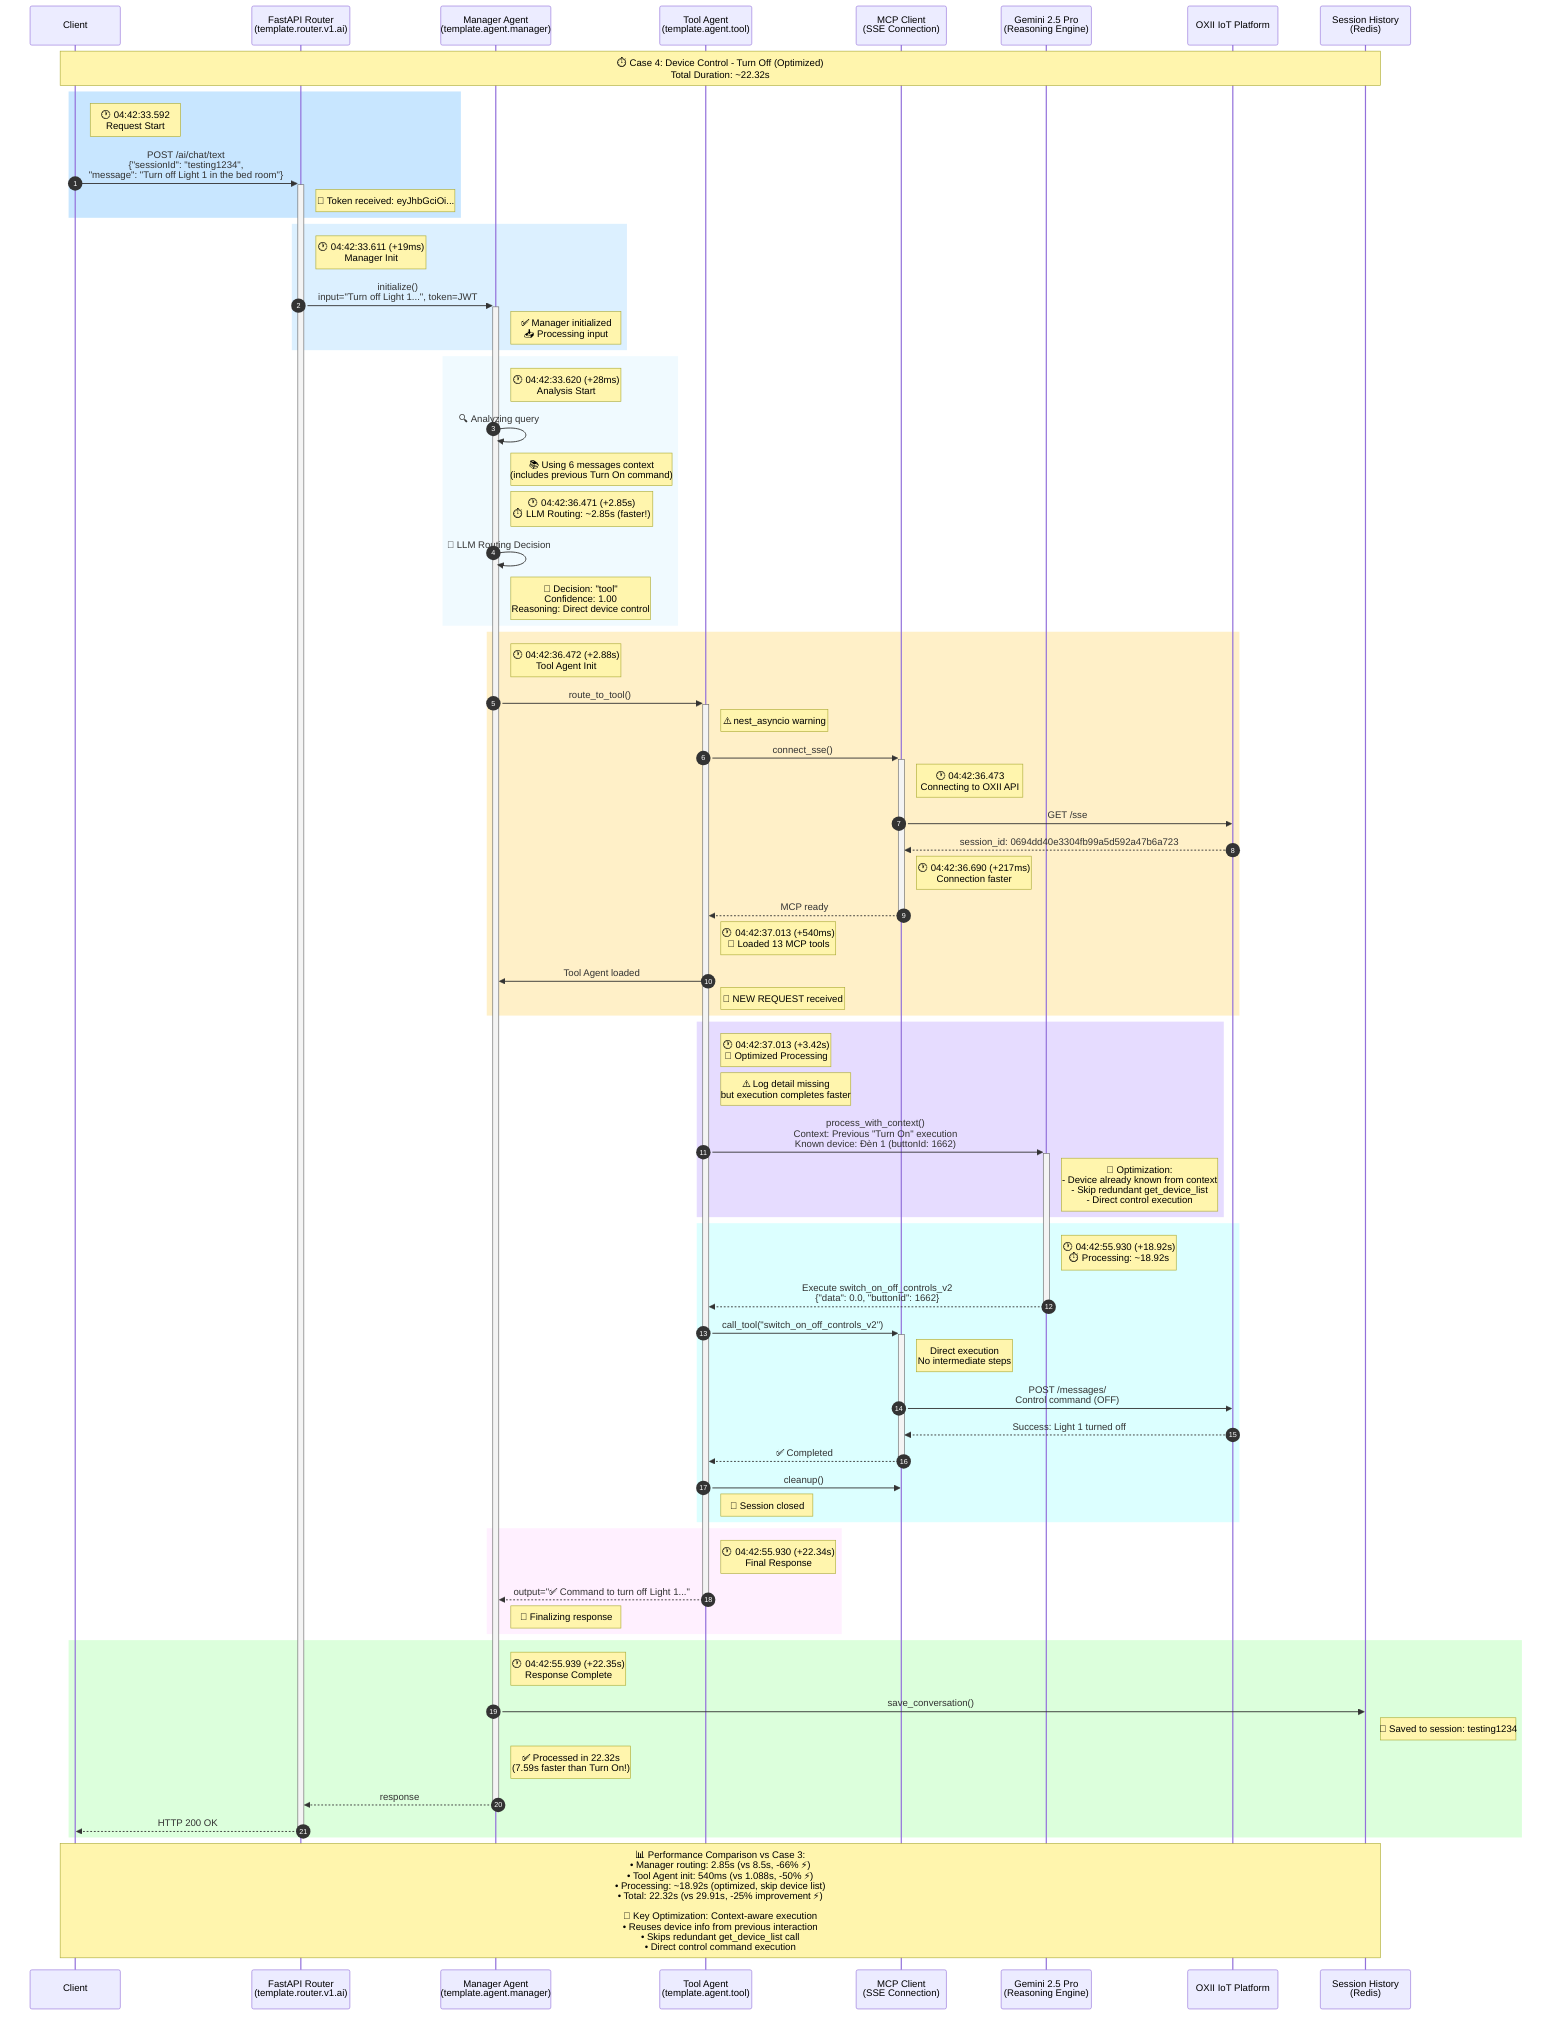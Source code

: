sequenceDiagram
    autonumber
    participant Client
    participant Router as FastAPI Router<br/>(template.router.v1.ai)
    participant Manager as Manager Agent<br/>(template.agent.manager)
    participant Tool as Tool Agent<br/>(template.agent.tool)
    participant MCP as MCP Client<br/>(SSE Connection)
    participant LLM as Gemini 2.5 Pro<br/>(Reasoning Engine)
    participant OXII as OXII IoT Platform
    participant History as Session History<br/>(Redis)

    Note over Client,History: ⏱️ Case 4: Device Control - Turn Off (Optimized)<br/>Total Duration: ~22.32s

    rect rgb(200, 230, 255)
    Note right of Client: 🕐 04:42:33.592<br/>Request Start
    Client->>+Router: POST /ai/chat/text<br/>{"sessionId": "testing1234",<br/>"message": "Turn off Light 1 in the bed room"}
    Note right of Router: 🔑 Token received: eyJhbGciOi...
    end

    rect rgb(220, 240, 255)
    Note right of Router: 🕐 04:42:33.611 (+19ms)<br/>Manager Init
    Router->>+Manager: initialize()<br/>input="Turn off Light 1...", token=JWT
    Note right of Manager: ✅ Manager initialized<br/>📥 Processing input
    end

    rect rgb(240, 250, 255)
    Note right of Manager: 🕐 04:42:33.620 (+28ms)<br/>Analysis Start
    Manager->>Manager: 🔍 Analyzing query
    Note right of Manager: 📚 Using 6 messages context<br/>(includes previous Turn On command)
    
    Note right of Manager: 🕐 04:42:36.471 (+2.85s)<br/>⏱️ LLM Routing: ~2.85s (faster!)
    Manager->>Manager: 🧠 LLM Routing Decision
    Note right of Manager: 🎯 Decision: "tool"<br/>Confidence: 1.00<br/>Reasoning: Direct device control
    end

    rect rgb(255, 240, 200)
    Note right of Manager: 🕐 04:42:36.472 (+2.88s)<br/>Tool Agent Init
    Manager->>+Tool: route_to_tool()
    Note right of Tool: ⚠️ nest_asyncio warning
    
    Tool->>+MCP: connect_sse()
    Note right of MCP: 🕐 04:42:36.473<br/>Connecting to OXII API
    MCP->>OXII: GET /sse
    OXII-->>MCP: session_id: 0694dd40e3304fb99a5d592a47b6a723
    Note right of MCP: 🕐 04:42:36.690 (+217ms)<br/>Connection faster
    MCP-->>-Tool: MCP ready
    
    Note right of Tool: 🕐 04:42:37.013 (+540ms)<br/>🔧 Loaded 13 MCP tools
    Tool->>Manager: Tool Agent loaded
    Note right of Tool: 🎯 NEW REQUEST received
    end

    rect rgb(230, 220, 255)
    Note right of Tool: 🕐 04:42:37.013 (+3.42s)<br/>🧠 Optimized Processing
    Note right of Tool: ⚠️ Log detail missing<br/>but execution completes faster
    Tool->>+LLM: process_with_context()<br/>Context: Previous "Turn On" execution<br/>Known device: Đèn 1 (buttonId: 1662)
    Note right of LLM: 🚀 Optimization:<br/>- Device already known from context<br/>- Skip redundant get_device_list<br/>- Direct control execution
    end

    rect rgb(220, 255, 255)
    Note right of LLM: 🕐 04:42:55.930 (+18.92s)<br/>⏱️ Processing: ~18.92s
    LLM-->>-Tool: Execute switch_on_off_controls_v2<br/>{"data": 0.0, "buttonId": 1662}
    
    Tool->>+MCP: call_tool("switch_on_off_controls_v2")
    Note right of MCP: Direct execution<br/>No intermediate steps
    MCP->>OXII: POST /messages/<br/>Control command (OFF)
    
    OXII-->>MCP: Success: Light 1 turned off
    MCP-->>-Tool: ✅ Completed
    
    Tool->>MCP: cleanup()
    Note right of Tool: 🧹 Session closed
    end

    rect rgb(255, 240, 255)
    Note right of Tool: 🕐 04:42:55.930 (+22.34s)<br/>Final Response
    Tool-->>-Manager: output="✅ Command to turn off Light 1..."
    Note right of Manager: 📝 Finalizing response
    end

    rect rgb(220, 255, 220)
    Note right of Manager: 🕐 04:42:55.939 (+22.35s)<br/>Response Complete
    Manager->>History: save_conversation()
    Note right of History: 💾 Saved to session: testing1234
    
    Note right of Manager: ✅ Processed in 22.32s<br/>(7.59s faster than Turn On!)
    Manager-->>-Router: response
    Router-->>-Client: HTTP 200 OK
    end

    Note over Client,History: 📊 Performance Comparison vs Case 3:<br/>• Manager routing: 2.85s (vs 8.5s, -66% ⚡)<br/>• Tool Agent init: 540ms (vs 1.088s, -50% ⚡)<br/>• Processing: ~18.92s (optimized, skip device list)<br/>• Total: 22.32s (vs 29.91s, -25% improvement ⚡)<br/><br/>🎯 Key Optimization: Context-aware execution<br/>• Reuses device info from previous interaction<br/>• Skips redundant get_device_list call<br/>• Direct control command execution